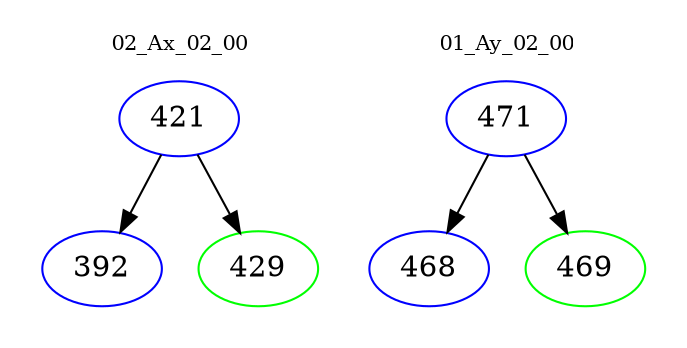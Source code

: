 digraph{
subgraph cluster_0 {
color = white
label = "02_Ax_02_00";
fontsize=10;
T0_421 [label="421", color="blue"]
T0_421 -> T0_392 [color="black"]
T0_392 [label="392", color="blue"]
T0_421 -> T0_429 [color="black"]
T0_429 [label="429", color="green"]
}
subgraph cluster_1 {
color = white
label = "01_Ay_02_00";
fontsize=10;
T1_471 [label="471", color="blue"]
T1_471 -> T1_468 [color="black"]
T1_468 [label="468", color="blue"]
T1_471 -> T1_469 [color="black"]
T1_469 [label="469", color="green"]
}
}
